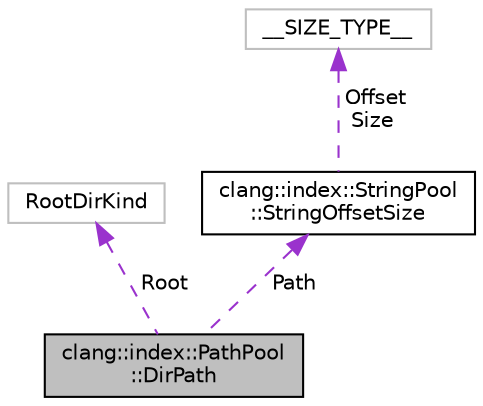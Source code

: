 digraph "clang::index::PathPool::DirPath"
{
 // LATEX_PDF_SIZE
  bgcolor="transparent";
  edge [fontname="Helvetica",fontsize="10",labelfontname="Helvetica",labelfontsize="10"];
  node [fontname="Helvetica",fontsize="10",shape=record];
  Node1 [label="clang::index::PathPool\l::DirPath",height=0.2,width=0.4,color="black", fillcolor="grey75", style="filled", fontcolor="black",tooltip=" "];
  Node2 -> Node1 [dir="back",color="darkorchid3",fontsize="10",style="dashed",label=" Root" ,fontname="Helvetica"];
  Node2 [label="RootDirKind",height=0.2,width=0.4,color="grey75",tooltip=" "];
  Node3 -> Node1 [dir="back",color="darkorchid3",fontsize="10",style="dashed",label=" Path" ,fontname="Helvetica"];
  Node3 [label="clang::index::StringPool\l::StringOffsetSize",height=0.2,width=0.4,color="black",URL="$structclang_1_1index_1_1StringPool_1_1StringOffsetSize.html",tooltip=" "];
  Node4 -> Node3 [dir="back",color="darkorchid3",fontsize="10",style="dashed",label=" Offset\nSize" ,fontname="Helvetica"];
  Node4 [label="__SIZE_TYPE__",height=0.2,width=0.4,color="grey75",tooltip=" "];
}
